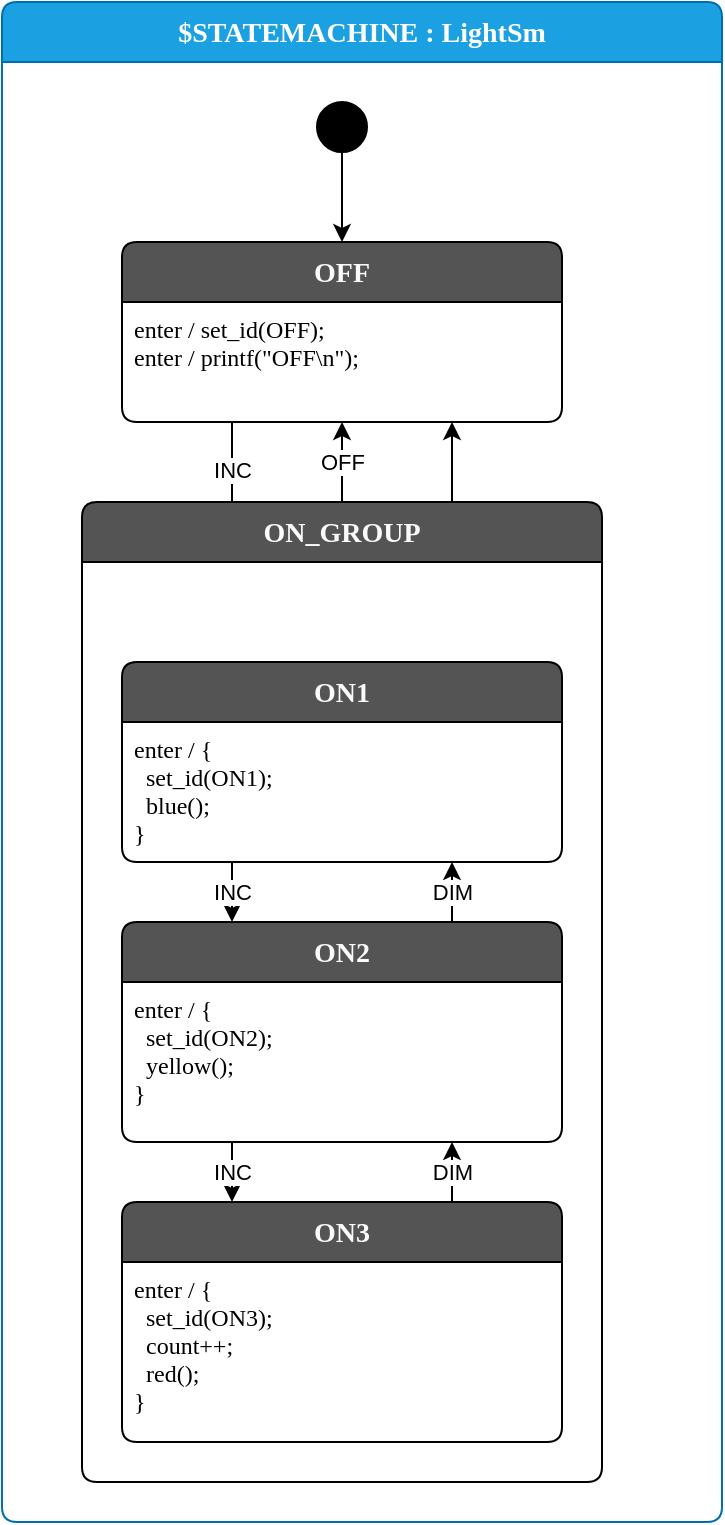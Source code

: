 <mxfile scale="1.2" border="0">
    <diagram name="Page-1" id="ahwWs56YI2XBYRBzwlqw">
        <mxGraphModel dx="549" dy="440" grid="1" gridSize="10" guides="1" tooltips="1" connect="1" arrows="1" fold="1" page="0" pageScale="1" pageWidth="850" pageHeight="1100" math="0" shadow="0">
            <root>
                <mxCell id="0"/>
                <mxCell id="1" parent="0"/>
                <mxCell id="ZIOTUwtG6jgaDJF-H-SD-57" value="$STATEMACHINE : LightSm" style="shape=swimlane;rotatable=0;align=center;verticalAlign=top;fontFamily=Lucida Console;startSize=30;fontSize=14;fontStyle=1;fontColor=#ffffff;fillColor=#1ba1e2;swimlaneFillColor=default;rounded=1;arcSize=15;absoluteArcSize=1;strokeColor=#006EAF;" parent="1" vertex="1">
                    <mxGeometry x="840" y="80" width="360" height="760" as="geometry"/>
                </mxCell>
                <mxCell id="ZIOTUwtG6jgaDJF-H-SD-58" value=" " style="fontFamily=Lucida Console;align=left;verticalAlign=top;fillColor=none;gradientColor=none;strokeColor=none;rounded=0;spacingLeft=4;resizable=0;movable=0;deletable=0;rotatable=0;autosize=1;" parent="ZIOTUwtG6jgaDJF-H-SD-57" vertex="1" connectable="0">
                    <mxGeometry y="30" width="30" height="20" as="geometry"/>
                </mxCell>
                <mxCell id="ZIOTUwtG6jgaDJF-H-SD-59" value="$initial_state" style="shape=ellipse;aspect=fixed;fillColor=#000000;resizable=0;rotatable=0;noLabel=1;" parent="ZIOTUwtG6jgaDJF-H-SD-57" vertex="1">
                    <mxGeometry x="157.5" y="50" width="25" height="25" as="geometry"/>
                </mxCell>
                <mxCell id="ZIOTUwtG6jgaDJF-H-SD-66" value="INC" style="edgeStyle=orthogonalEdgeStyle;rounded=0;orthogonalLoop=1;jettySize=auto;html=1;exitX=0.25;exitY=1;exitDx=0;exitDy=0;entryX=0.25;entryY=0;entryDx=0;entryDy=0;" parent="ZIOTUwtG6jgaDJF-H-SD-57" source="ZIOTUwtG6jgaDJF-H-SD-60" target="ZIOTUwtG6jgaDJF-H-SD-62" edge="1">
                    <mxGeometry x="-0.6" relative="1" as="geometry">
                        <mxPoint as="offset"/>
                    </mxGeometry>
                </mxCell>
                <mxCell id="ZIOTUwtG6jgaDJF-H-SD-60" value="OFF" style="shape=swimlane;rotatable=0;align=center;verticalAlign=top;fontFamily=Lucida Console;startSize=30;fontSize=14;fontStyle=1;fontColor=#FAFAFA;fillColor=#545454;swimlaneFillColor=default;rounded=1;arcSize=15;absoluteArcSize=1;" parent="ZIOTUwtG6jgaDJF-H-SD-57" vertex="1">
                    <mxGeometry x="60" y="120" width="220" height="90" as="geometry"/>
                </mxCell>
                <mxCell id="ZIOTUwtG6jgaDJF-H-SD-61" value="enter / set_id(OFF);&#10;enter / printf(&quot;OFF\n&quot;);" style="fontFamily=Lucida Console;align=left;verticalAlign=top;fillColor=none;gradientColor=none;strokeColor=none;rounded=0;spacingLeft=4;resizable=0;movable=0;deletable=0;rotatable=0;autosize=1;" parent="ZIOTUwtG6jgaDJF-H-SD-60" vertex="1" connectable="0">
                    <mxGeometry y="30" width="200" height="40" as="geometry"/>
                </mxCell>
                <mxCell id="ZIOTUwtG6jgaDJF-H-SD-67" value="DIM" style="edgeStyle=orthogonalEdgeStyle;rounded=0;orthogonalLoop=1;jettySize=auto;html=1;exitX=0.75;exitY=0;exitDx=0;exitDy=0;entryX=0.75;entryY=1;entryDx=0;entryDy=0;" parent="ZIOTUwtG6jgaDJF-H-SD-57" source="ZIOTUwtG6jgaDJF-H-SD-62" target="ZIOTUwtG6jgaDJF-H-SD-60" edge="1">
                    <mxGeometry x="-0.5" relative="1" as="geometry">
                        <mxPoint as="offset"/>
                    </mxGeometry>
                </mxCell>
                <mxCell id="ZIOTUwtG6jgaDJF-H-SD-64" style="rounded=0;" parent="ZIOTUwtG6jgaDJF-H-SD-57" source="ZIOTUwtG6jgaDJF-H-SD-59" target="ZIOTUwtG6jgaDJF-H-SD-60" edge="1">
                    <mxGeometry relative="1" as="geometry"/>
                </mxCell>
                <mxCell notAnIdAttribute="75" value="OFF" style="edgeStyle=none;html=1;exitX=0.5;exitY=0;exitDx=0;exitDy=0;entryX=0.5;entryY=1;entryDx=0;entryDy=0;" parent="ZIOTUwtG6jgaDJF-H-SD-57" source="73" target="ZIOTUwtG6jgaDJF-H-SD-60" edge="1">
                    <mxGeometry relative="1" as="geometry"/>
                </mxCell>
                <mxCell id="73" value="ON_GROUP" style="shape=swimlane;rotatable=0;align=center;verticalAlign=top;fontFamily=Lucida Console;startSize=30;fontSize=14;fontStyle=1;fontColor=#FAFAFA;fillColor=#545454;swimlaneFillColor=default;rounded=1;arcSize=15;absoluteArcSize=1;" parent="ZIOTUwtG6jgaDJF-H-SD-57" vertex="1">
                    <mxGeometry x="40" y="250" width="260" height="490" as="geometry"/>
                </mxCell>
                <mxCell id="74" value=" " style="fontFamily=Lucida Console;align=left;verticalAlign=top;fillColor=none;gradientColor=none;strokeColor=none;rounded=0;spacingLeft=4;resizable=0;movable=0;deletable=0;rotatable=0;autosize=1;" parent="73" vertex="1" connectable="0">
                    <mxGeometry y="30" width="30" height="20" as="geometry"/>
                </mxCell>
                <mxCell id="ZIOTUwtG6jgaDJF-H-SD-62" value="ON1" style="shape=swimlane;rotatable=0;align=center;verticalAlign=top;fontFamily=Lucida Console;startSize=30;fontSize=14;fontStyle=1;fontColor=#FAFAFA;fillColor=#545454;swimlaneFillColor=default;rounded=1;arcSize=15;absoluteArcSize=1;" parent="73" vertex="1">
                    <mxGeometry x="20" y="80" width="220" height="100" as="geometry"/>
                </mxCell>
                <mxCell id="ZIOTUwtG6jgaDJF-H-SD-63" value="enter / {&#10;  set_id(ON1);&#10;  blue();&#10;}" style="fontFamily=Lucida Console;align=left;verticalAlign=top;fillColor=none;gradientColor=none;strokeColor=none;rounded=0;spacingLeft=4;resizable=0;movable=0;deletable=0;rotatable=0;autosize=1;" parent="ZIOTUwtG6jgaDJF-H-SD-62" vertex="1" connectable="0">
                    <mxGeometry y="30" width="130" height="70" as="geometry"/>
                </mxCell>
                <mxCell id="60" value="DIM" style="edgeStyle=none;html=1;exitX=0.75;exitY=0;exitDx=0;exitDy=0;entryX=0.75;entryY=1;entryDx=0;entryDy=0;" parent="73" source="58" target="ZIOTUwtG6jgaDJF-H-SD-62" edge="1">
                    <mxGeometry relative="1" as="geometry"/>
                </mxCell>
                <mxCell id="58" value="ON2" style="shape=swimlane;rotatable=0;align=center;verticalAlign=top;fontFamily=Lucida Console;startSize=30;fontSize=14;fontStyle=1;fontColor=#FAFAFA;fillColor=#545454;swimlaneFillColor=default;rounded=1;arcSize=15;absoluteArcSize=1;" parent="73" vertex="1">
                    <mxGeometry x="20" y="210" width="220" height="110" as="geometry"/>
                </mxCell>
                <mxCell id="59" value="enter / {&#10;  set_id(ON2);&#10;  yellow();&#10;}" style="fontFamily=Lucida Console;align=left;verticalAlign=top;fillColor=none;gradientColor=none;strokeColor=none;rounded=0;spacingLeft=4;resizable=0;movable=0;deletable=0;rotatable=0;autosize=1;" parent="58" vertex="1" connectable="0">
                    <mxGeometry y="30" width="130" height="70" as="geometry"/>
                </mxCell>
                <mxCell id="61" value="INC" style="edgeStyle=none;html=1;exitX=0.25;exitY=1;exitDx=0;exitDy=0;entryX=0.25;entryY=0;entryDx=0;entryDy=0;" parent="73" source="ZIOTUwtG6jgaDJF-H-SD-62" target="58" edge="1">
                    <mxGeometry relative="1" as="geometry"/>
                </mxCell>
                <mxCell id="72" value="DIM" style="edgeStyle=none;html=1;exitX=0.75;exitY=0;exitDx=0;exitDy=0;entryX=0.75;entryY=1;entryDx=0;entryDy=0;" parent="73" source="69" target="58" edge="1">
                    <mxGeometry relative="1" as="geometry"/>
                </mxCell>
                <mxCell id="69" value="ON3" style="shape=swimlane;rotatable=0;align=center;verticalAlign=top;fontFamily=Lucida Console;startSize=30;fontSize=14;fontStyle=1;fontColor=#FAFAFA;fillColor=#545454;swimlaneFillColor=default;rounded=1;arcSize=15;absoluteArcSize=1;" parent="73" vertex="1">
                    <mxGeometry x="20" y="350" width="220" height="120" as="geometry"/>
                </mxCell>
                <mxCell id="70" value="enter / {&#10;  set_id(ON3);&#10;  count++;&#10;  red();&#10;}" style="fontFamily=Lucida Console;align=left;verticalAlign=top;fillColor=none;gradientColor=none;strokeColor=none;rounded=0;spacingLeft=4;resizable=0;movable=0;deletable=0;rotatable=0;autosize=1;" parent="69" vertex="1" connectable="0">
                    <mxGeometry y="30" width="130" height="90" as="geometry"/>
                </mxCell>
                <mxCell id="71" value="INC" style="edgeStyle=none;html=1;exitX=0.25;exitY=1;exitDx=0;exitDy=0;entryX=0.25;entryY=0;entryDx=0;entryDy=0;" parent="73" source="58" target="69" edge="1">
                    <mxGeometry relative="1" as="geometry"/>
                </mxCell>
            </root>
        </mxGraphModel>
    </diagram>
</mxfile>